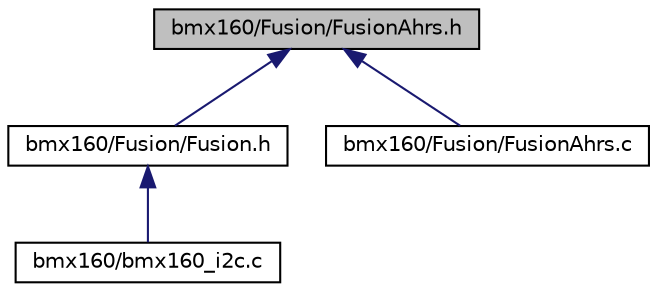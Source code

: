 digraph "bmx160/Fusion/FusionAhrs.h"
{
  edge [fontname="Helvetica",fontsize="10",labelfontname="Helvetica",labelfontsize="10"];
  node [fontname="Helvetica",fontsize="10",shape=record];
  Node1 [label="bmx160/Fusion/FusionAhrs.h",height=0.2,width=0.4,color="black", fillcolor="grey75", style="filled", fontcolor="black"];
  Node1 -> Node2 [dir="back",color="midnightblue",fontsize="10",style="solid",fontname="Helvetica"];
  Node2 [label="bmx160/Fusion/Fusion.h",height=0.2,width=0.4,color="black", fillcolor="white", style="filled",URL="$_fusion_8h.html",tooltip="Main header file for the library. This is the only file that needs to be included when using the libr..."];
  Node2 -> Node3 [dir="back",color="midnightblue",fontsize="10",style="solid",fontname="Helvetica"];
  Node3 [label="bmx160/bmx160_i2c.c",height=0.2,width=0.4,color="black", fillcolor="white", style="filled",URL="$bmx160__i2c_8c.html",tooltip="BMX160 Driver funcs. "];
  Node1 -> Node4 [dir="back",color="midnightblue",fontsize="10",style="solid",fontname="Helvetica"];
  Node4 [label="bmx160/Fusion/FusionAhrs.c",height=0.2,width=0.4,color="black", fillcolor="white", style="filled",URL="$_fusion_ahrs_8c.html",tooltip="The AHRS sensor fusion algorithm to combines gyroscope, accelerometer, and magnetometer measurements ..."];
}
